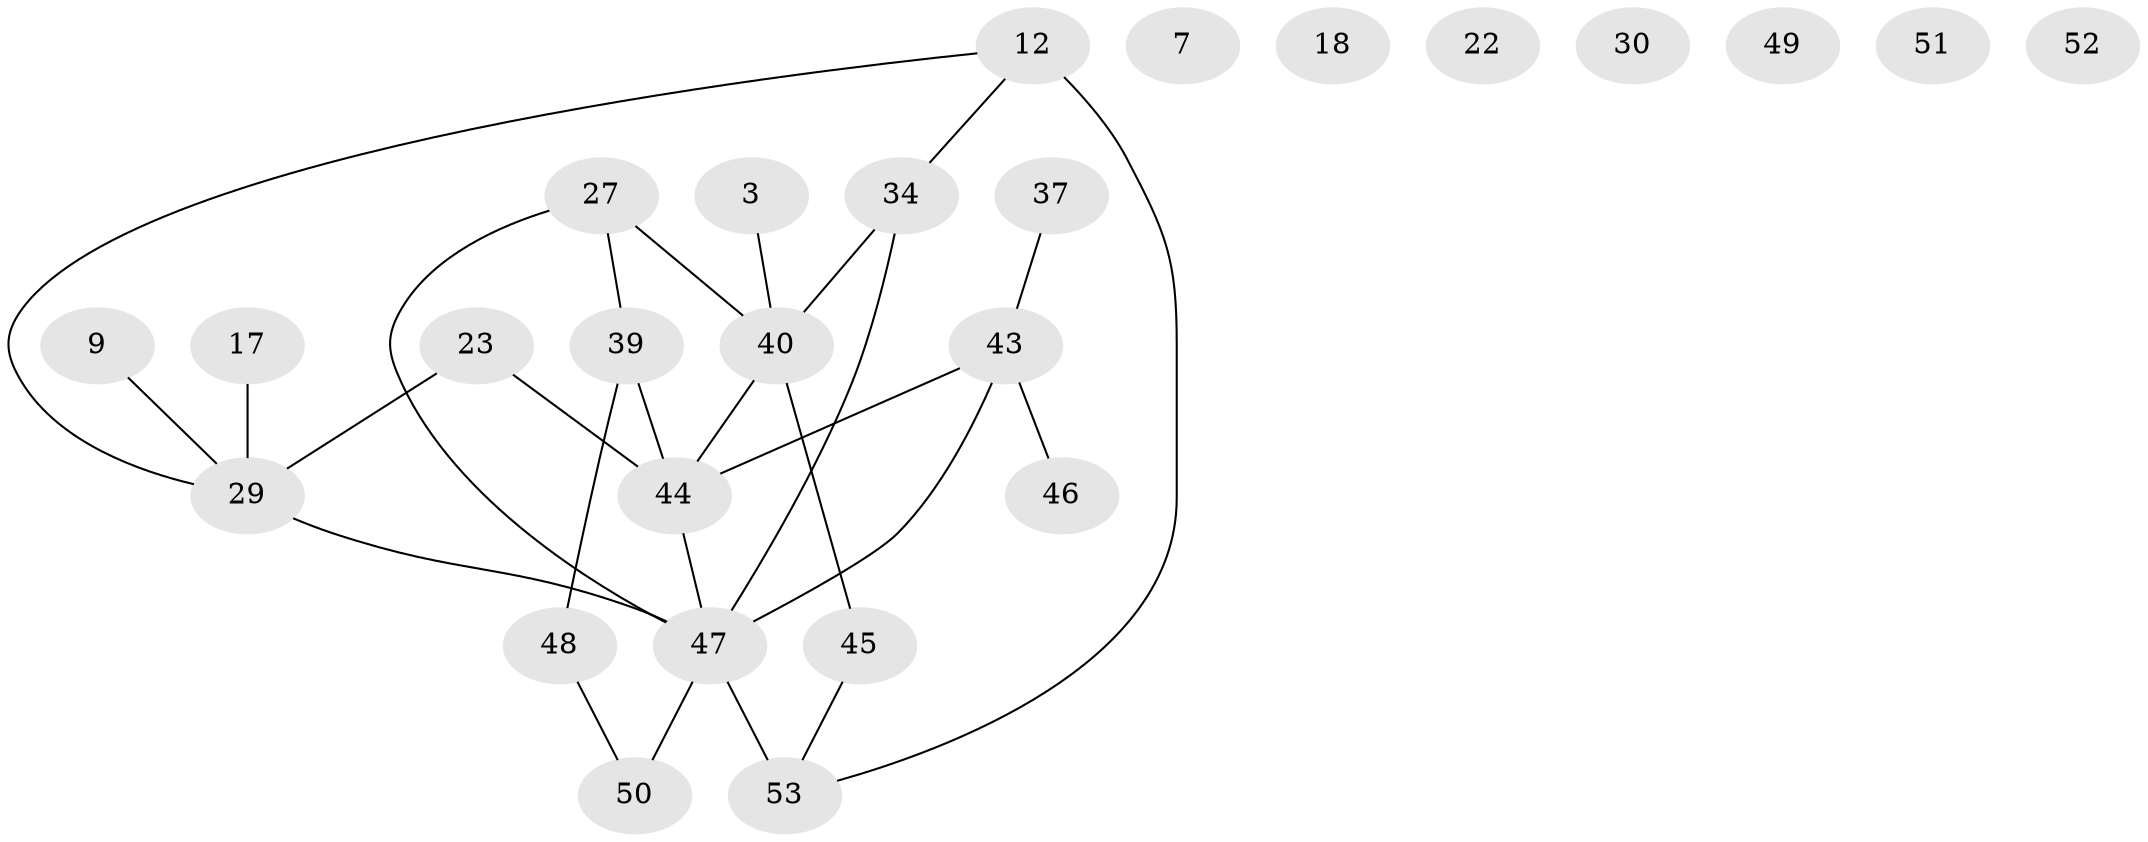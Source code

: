 // original degree distribution, {4: 0.1320754716981132, 1: 0.1509433962264151, 2: 0.3018867924528302, 7: 0.018867924528301886, 0: 0.1320754716981132, 3: 0.18867924528301888, 5: 0.05660377358490566, 6: 0.018867924528301886}
// Generated by graph-tools (version 1.1) at 2025/39/03/09/25 04:39:46]
// undirected, 26 vertices, 27 edges
graph export_dot {
graph [start="1"]
  node [color=gray90,style=filled];
  3;
  7;
  9;
  12;
  17;
  18;
  22;
  23;
  27 [super="+16"];
  29 [super="+6"];
  30;
  34;
  37;
  39 [super="+38"];
  40 [super="+1+14+35"];
  43 [super="+8+32+28"];
  44 [super="+26+24"];
  45;
  46;
  47 [super="+15+41+42"];
  48;
  49;
  50;
  51;
  52;
  53 [super="+4"];
  3 -- 40;
  9 -- 29;
  12 -- 34;
  12 -- 53 [weight=2];
  12 -- 29;
  17 -- 29 [weight=2];
  23 -- 29 [weight=2];
  23 -- 44;
  27 -- 40;
  27 -- 47;
  27 -- 39;
  29 -- 47 [weight=3];
  34 -- 40;
  34 -- 47;
  37 -- 43;
  39 -- 44;
  39 -- 48;
  40 -- 45;
  40 -- 44;
  43 -- 46;
  43 -- 47 [weight=3];
  43 -- 44;
  44 -- 47;
  45 -- 53;
  47 -- 53 [weight=3];
  47 -- 50;
  48 -- 50;
}
